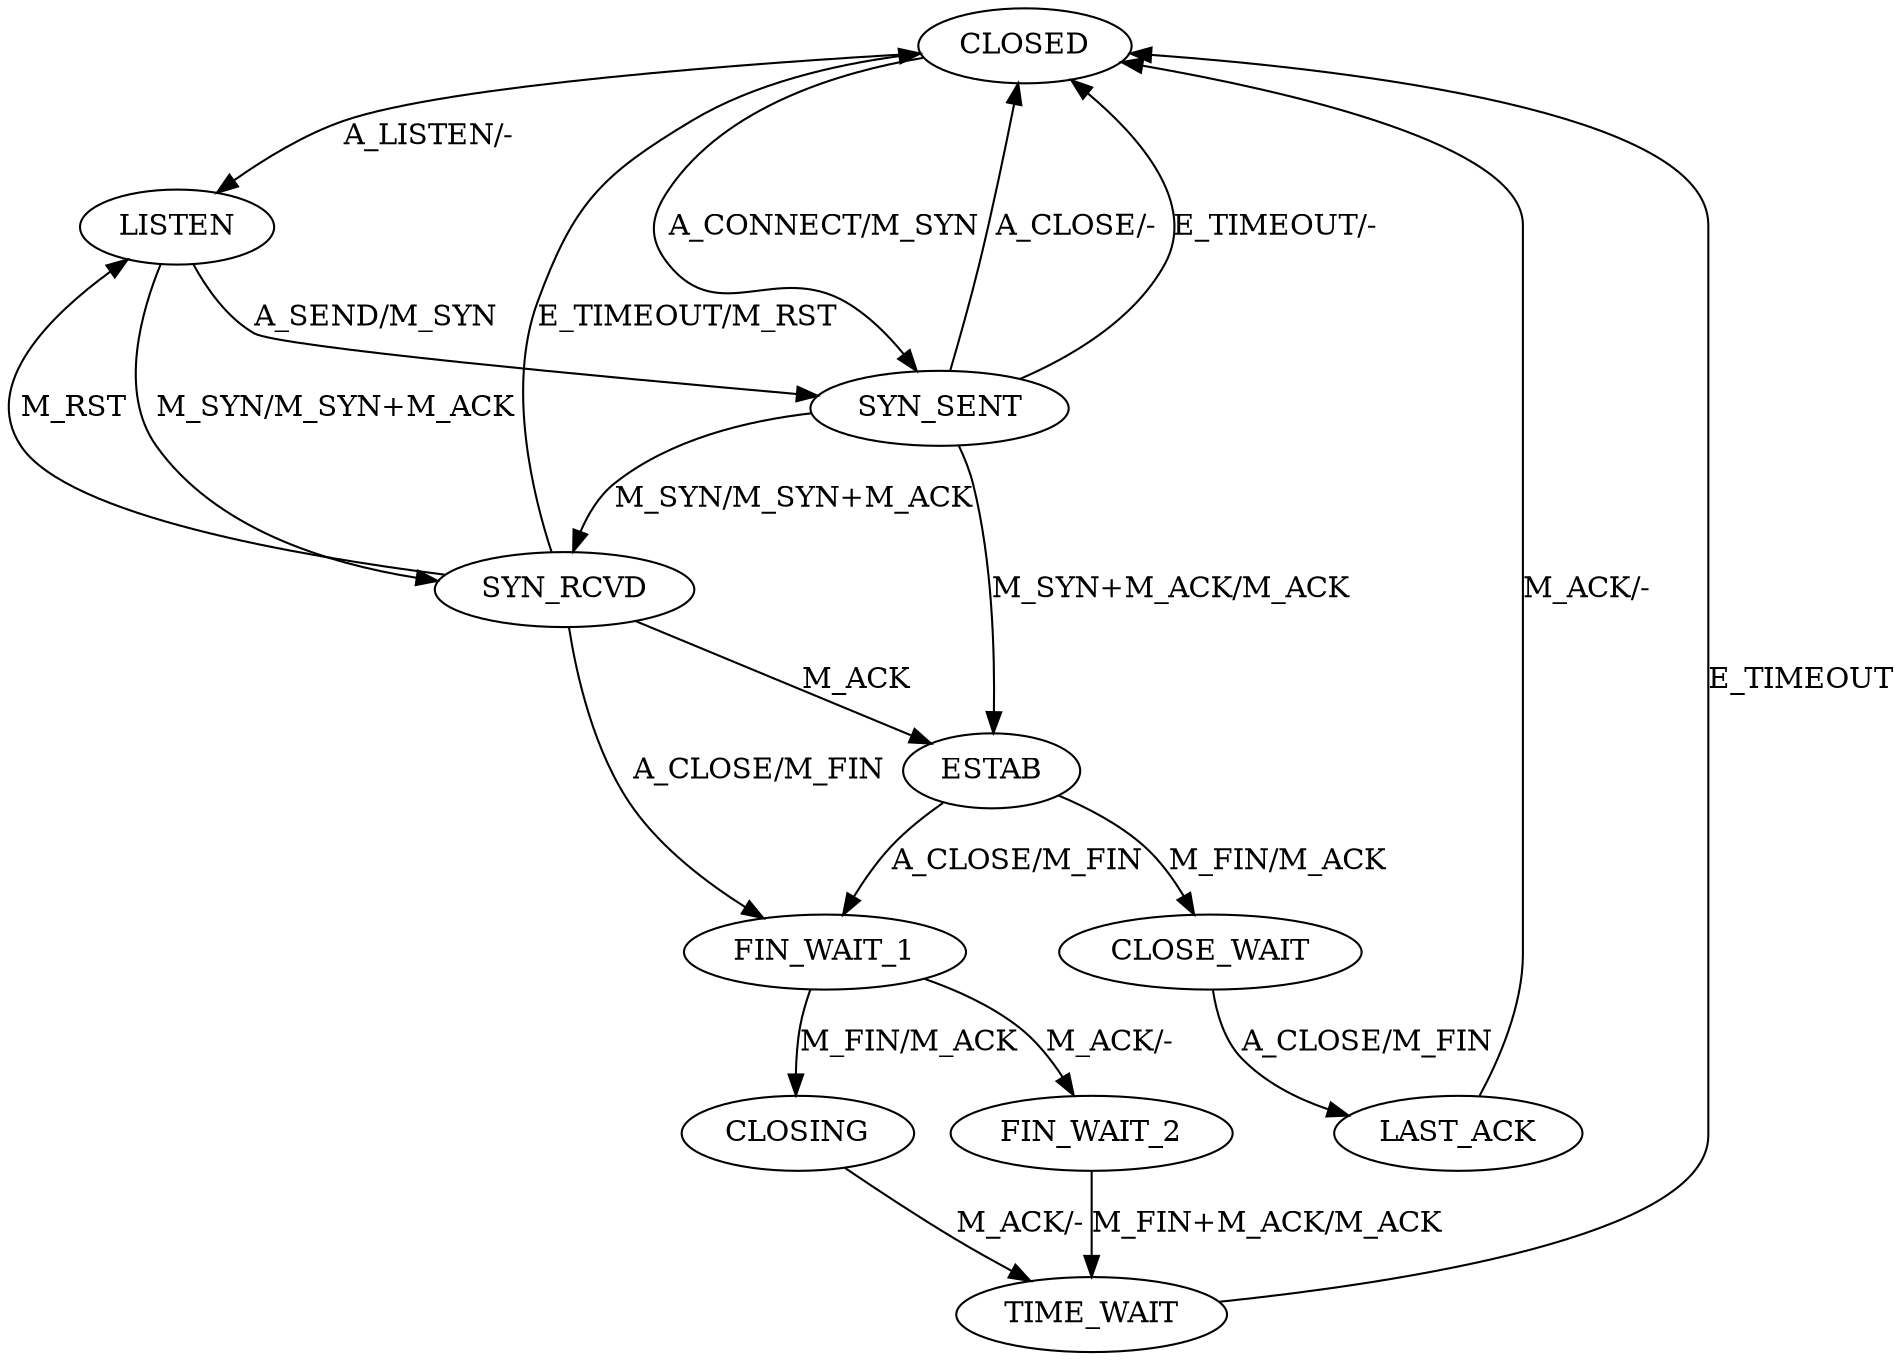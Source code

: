 digraph TCP {

CLOSED -> LISTEN [label="A_LISTEN/-"];
ESTAB -> FIN_WAIT_1 [label="A_CLOSE/M_FIN"];

SYN_RCVD -> FIN_WAIT_1 [label="A_CLOSE/M_FIN"];

FIN_WAIT_1 -> FIN_WAIT_2[label="M_ACK/-"];

FIN_WAIT_1-> CLOSING [label="M_FIN/M_ACK"];

FIN_WAIT_2 -> TIME_WAIT[label="M_FIN+M_ACK/M_ACK"];

CLOSING -> TIME_WAIT [label="M_ACK/-"];

CLOSED -> SYN_SENT [label="A_CONNECT/M_SYN"];

LISTEN -> SYN_SENT [label="A_SEND/M_SYN"];
LISTEN -> SYN_RCVD [label="M_SYN/M_SYN+M_ACK"];


SYN_SENT -> SYN_RCVD [label="M_SYN/M_SYN+M_ACK"];

SYN_RCVD -> ESTAB [label="M_ACK"];
SYN_RCVD -> LISTEN [label="M_RST"];
SYN_RCVD -> CLOSED [label="E_TIMEOUT/M_RST"];

SYN_SENT -> ESTAB [label="M_SYN+M_ACK/M_ACK"]; 
SYN_SENT -> CLOSED [label="A_CLOSE/-"]; 
SYN_SENT -> CLOSED [label="E_TIMEOUT/-"]; 


CLOSE_WAIT -> LAST_ACK [label="A_CLOSE/M_FIN"];

TIME_WAIT -> CLOSED [label="E_TIMEOUT"];

LAST_ACK -> CLOSED [label="M_ACK/-"];

ESTAB -> CLOSE_WAIT [label="M_FIN/M_ACK"];
}

